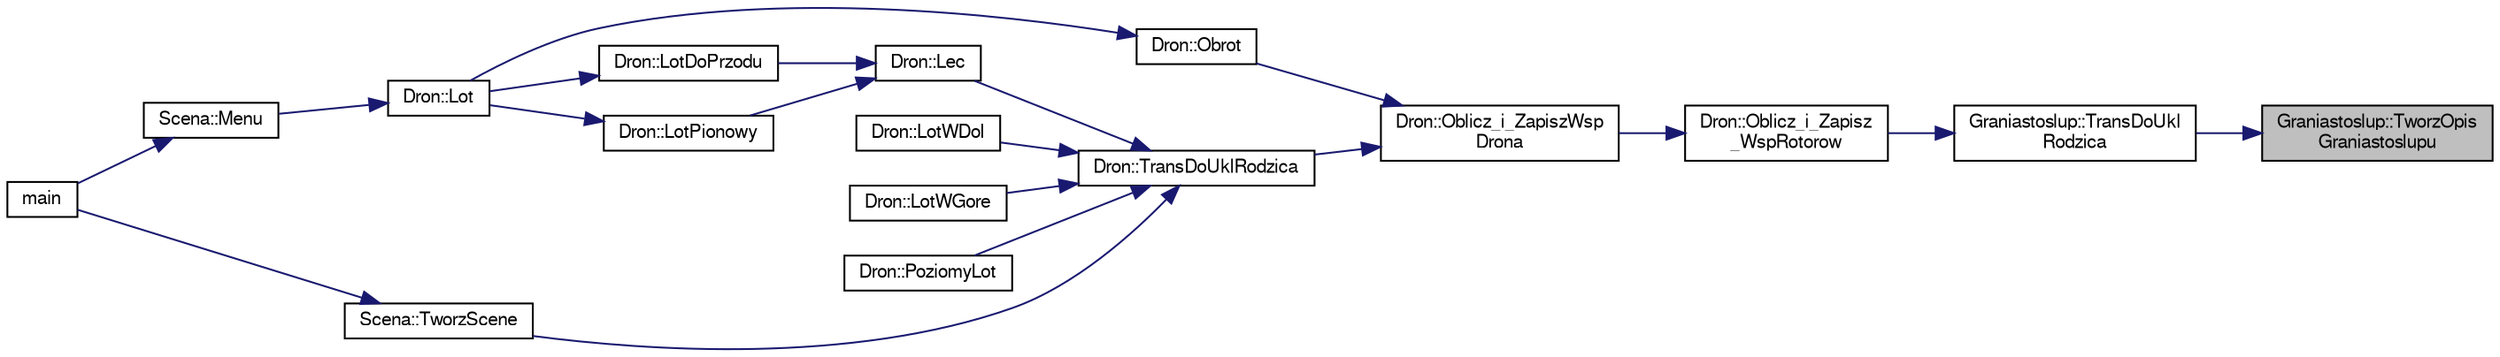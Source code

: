 digraph "Graniastoslup::TworzOpisGraniastoslupu"
{
 // LATEX_PDF_SIZE
  edge [fontname="FreeSans",fontsize="10",labelfontname="FreeSans",labelfontsize="10"];
  node [fontname="FreeSans",fontsize="10",shape=record];
  rankdir="RL";
  Node1 [label="Graniastoslup::TworzOpis\lGraniastoslupu",height=0.2,width=0.4,color="black", fillcolor="grey75", style="filled", fontcolor="black",tooltip="Metoda tworzaca opis prostopadloscianu."];
  Node1 -> Node2 [dir="back",color="midnightblue",fontsize="10",style="solid",fontname="FreeSans"];
  Node2 [label="Graniastoslup::TransDoUkl\lRodzica",height=0.2,width=0.4,color="black", fillcolor="white", style="filled",URL="$a00118.html#a80691e151f45065f7cd520bea08406a5",tooltip="Metoda przesuwajaca Prostopadloscian wzgledem Drona."];
  Node2 -> Node3 [dir="back",color="midnightblue",fontsize="10",style="solid",fontname="FreeSans"];
  Node3 [label="Dron::Oblicz_i_Zapisz\l_WspRotorow",height=0.2,width=0.4,color="black", fillcolor="white", style="filled",URL="$a00106.html#aca7c226602e49d6c233df6fdadaa8b4f",tooltip="Obliczajaca wspolrzedne rotorow drona."];
  Node3 -> Node4 [dir="back",color="midnightblue",fontsize="10",style="solid",fontname="FreeSans"];
  Node4 [label="Dron::Oblicz_i_ZapiszWsp\lDrona",height=0.2,width=0.4,color="black", fillcolor="white", style="filled",URL="$a00106.html#a9cea5ba789e3ac0961846a77d909b552",tooltip="Metoda zapisujaca polozenie poszczegolnych wierzcholkow."];
  Node4 -> Node5 [dir="back",color="midnightblue",fontsize="10",style="solid",fontname="FreeSans"];
  Node5 [label="Dron::Obrot",height=0.2,width=0.4,color="black", fillcolor="white", style="filled",URL="$a00106.html#a25f42d02fc5b27f30e872d444ffb5230",tooltip="Metoda realizujaca obrot drona COS JEST NIE TAK."];
  Node5 -> Node6 [dir="back",color="midnightblue",fontsize="10",style="solid",fontname="FreeSans"];
  Node6 [label="Dron::Lot",height=0.2,width=0.4,color="black", fillcolor="white", style="filled",URL="$a00106.html#a904f1ed9e3a3298a7e85619260de5a1f",tooltip="Metoda realizujaca cala animacje lotu drona."];
  Node6 -> Node7 [dir="back",color="midnightblue",fontsize="10",style="solid",fontname="FreeSans"];
  Node7 [label="Scena::Menu",height=0.2,width=0.4,color="black", fillcolor="white", style="filled",URL="$a00134.html#aba5cd9be3daabe70b47768fb56d9484f",tooltip="Metody obslugujace dzialanie sceny."];
  Node7 -> Node8 [dir="back",color="midnightblue",fontsize="10",style="solid",fontname="FreeSans"];
  Node8 [label="main",height=0.2,width=0.4,color="black", fillcolor="white", style="filled",URL="$a00077.html#ae66f6b31b5ad750f1fe042a706a4e3d4",tooltip=" "];
  Node4 -> Node9 [dir="back",color="midnightblue",fontsize="10",style="solid",fontname="FreeSans"];
  Node9 [label="Dron::TransDoUklRodzica",height=0.2,width=0.4,color="black", fillcolor="white", style="filled",URL="$a00106.html#aa0e058c1c55a73cccb4098d2b02bba27",tooltip="Metoda transformujaca."];
  Node9 -> Node10 [dir="back",color="midnightblue",fontsize="10",style="solid",fontname="FreeSans"];
  Node10 [label="Dron::Lec",height=0.2,width=0.4,color="black", fillcolor="white", style="filled",URL="$a00106.html#a73e0a729daf06e3a66eb1d3484b3433d",tooltip="nowe metody realizujace lot"];
  Node10 -> Node11 [dir="back",color="midnightblue",fontsize="10",style="solid",fontname="FreeSans"];
  Node11 [label="Dron::LotDoPrzodu",height=0.2,width=0.4,color="black", fillcolor="white", style="filled",URL="$a00106.html#a09b0c45f6b8e6642a231744656e52db9",tooltip="Metoda realizujaca lot do przodu drona."];
  Node11 -> Node6 [dir="back",color="midnightblue",fontsize="10",style="solid",fontname="FreeSans"];
  Node10 -> Node12 [dir="back",color="midnightblue",fontsize="10",style="solid",fontname="FreeSans"];
  Node12 [label="Dron::LotPionowy",height=0.2,width=0.4,color="black", fillcolor="white", style="filled",URL="$a00106.html#a86d7fab7b926930274de0ee8eebbb0f0",tooltip=" "];
  Node12 -> Node6 [dir="back",color="midnightblue",fontsize="10",style="solid",fontname="FreeSans"];
  Node9 -> Node13 [dir="back",color="midnightblue",fontsize="10",style="solid",fontname="FreeSans"];
  Node13 [label="Dron::LotWDol",height=0.2,width=0.4,color="black", fillcolor="white", style="filled",URL="$a00106.html#a377c3c7c4d1775ce4041fcd8756c73e0",tooltip="Metoda realizujaca animujace opadania drona."];
  Node9 -> Node14 [dir="back",color="midnightblue",fontsize="10",style="solid",fontname="FreeSans"];
  Node14 [label="Dron::LotWGore",height=0.2,width=0.4,color="black", fillcolor="white", style="filled",URL="$a00106.html#a185638c36a312f1b6cf9f85d3a6d7a25",tooltip="Metody Animujace ruch drona."];
  Node9 -> Node15 [dir="back",color="midnightblue",fontsize="10",style="solid",fontname="FreeSans"];
  Node15 [label="Dron::PoziomyLot",height=0.2,width=0.4,color="black", fillcolor="white", style="filled",URL="$a00106.html#a2a9e379826745a478b3a57638f9496b4",tooltip="Metoda realizujaca animujace unoszenie drona."];
  Node9 -> Node16 [dir="back",color="midnightblue",fontsize="10",style="solid",fontname="FreeSans"];
  Node16 [label="Scena::TworzScene",height=0.2,width=0.4,color="black", fillcolor="white", style="filled",URL="$a00134.html#aeca659dd59433366298ce1a828208d62",tooltip="Metoda tworzaca uklad sceny."];
  Node16 -> Node8 [dir="back",color="midnightblue",fontsize="10",style="solid",fontname="FreeSans"];
}
